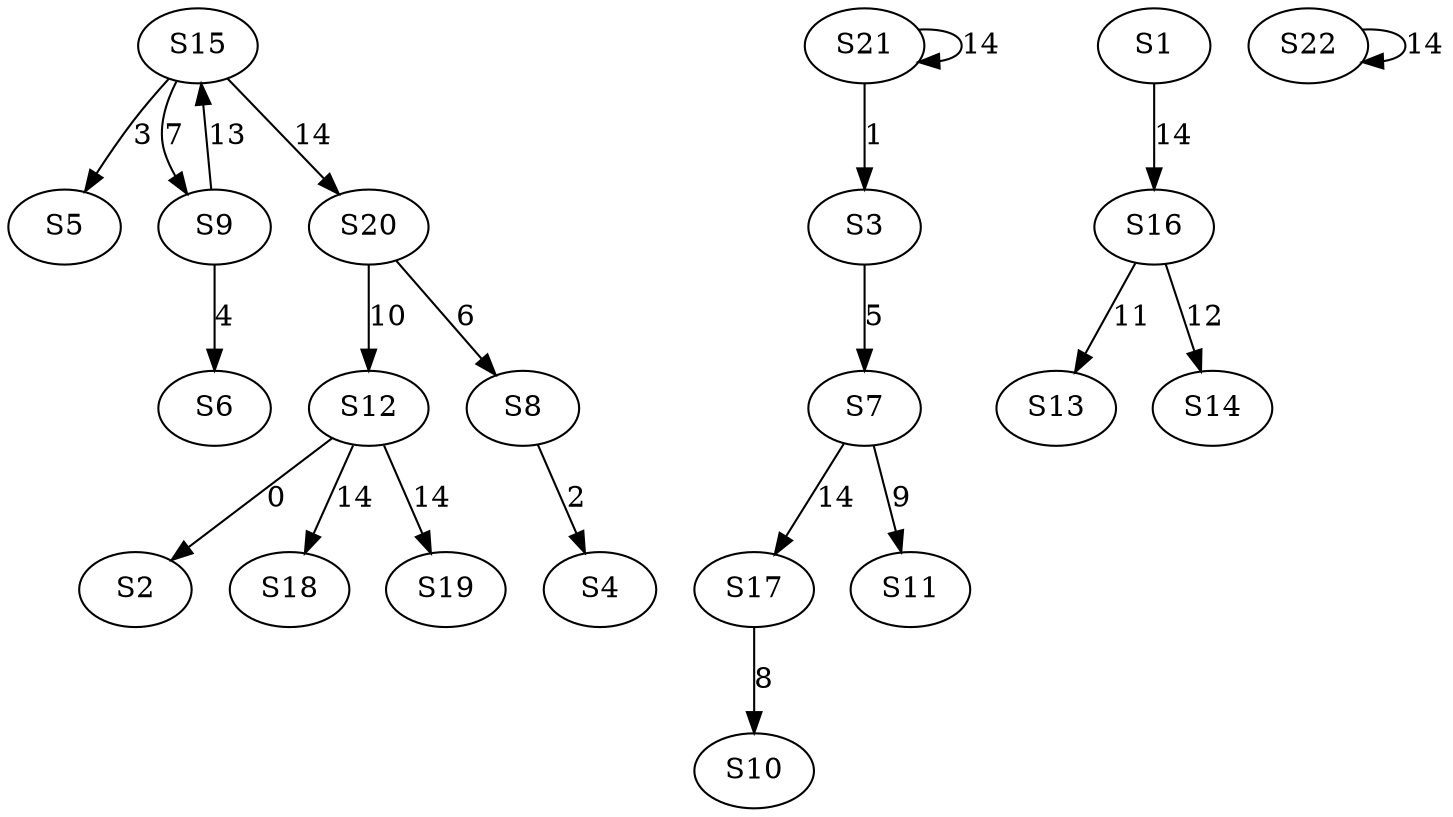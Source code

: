 strict digraph {
	S12 -> S2 [ label = 0 ];
	S21 -> S3 [ label = 1 ];
	S8 -> S4 [ label = 2 ];
	S15 -> S5 [ label = 3 ];
	S9 -> S6 [ label = 4 ];
	S3 -> S7 [ label = 5 ];
	S20 -> S8 [ label = 6 ];
	S15 -> S9 [ label = 7 ];
	S17 -> S10 [ label = 8 ];
	S7 -> S11 [ label = 9 ];
	S20 -> S12 [ label = 10 ];
	S16 -> S13 [ label = 11 ];
	S16 -> S14 [ label = 12 ];
	S9 -> S15 [ label = 13 ];
	S1 -> S16 [ label = 14 ];
	S7 -> S17 [ label = 14 ];
	S12 -> S18 [ label = 14 ];
	S12 -> S19 [ label = 14 ];
	S15 -> S20 [ label = 14 ];
	S21 -> S21 [ label = 14 ];
	S22 -> S22 [ label = 14 ];
}